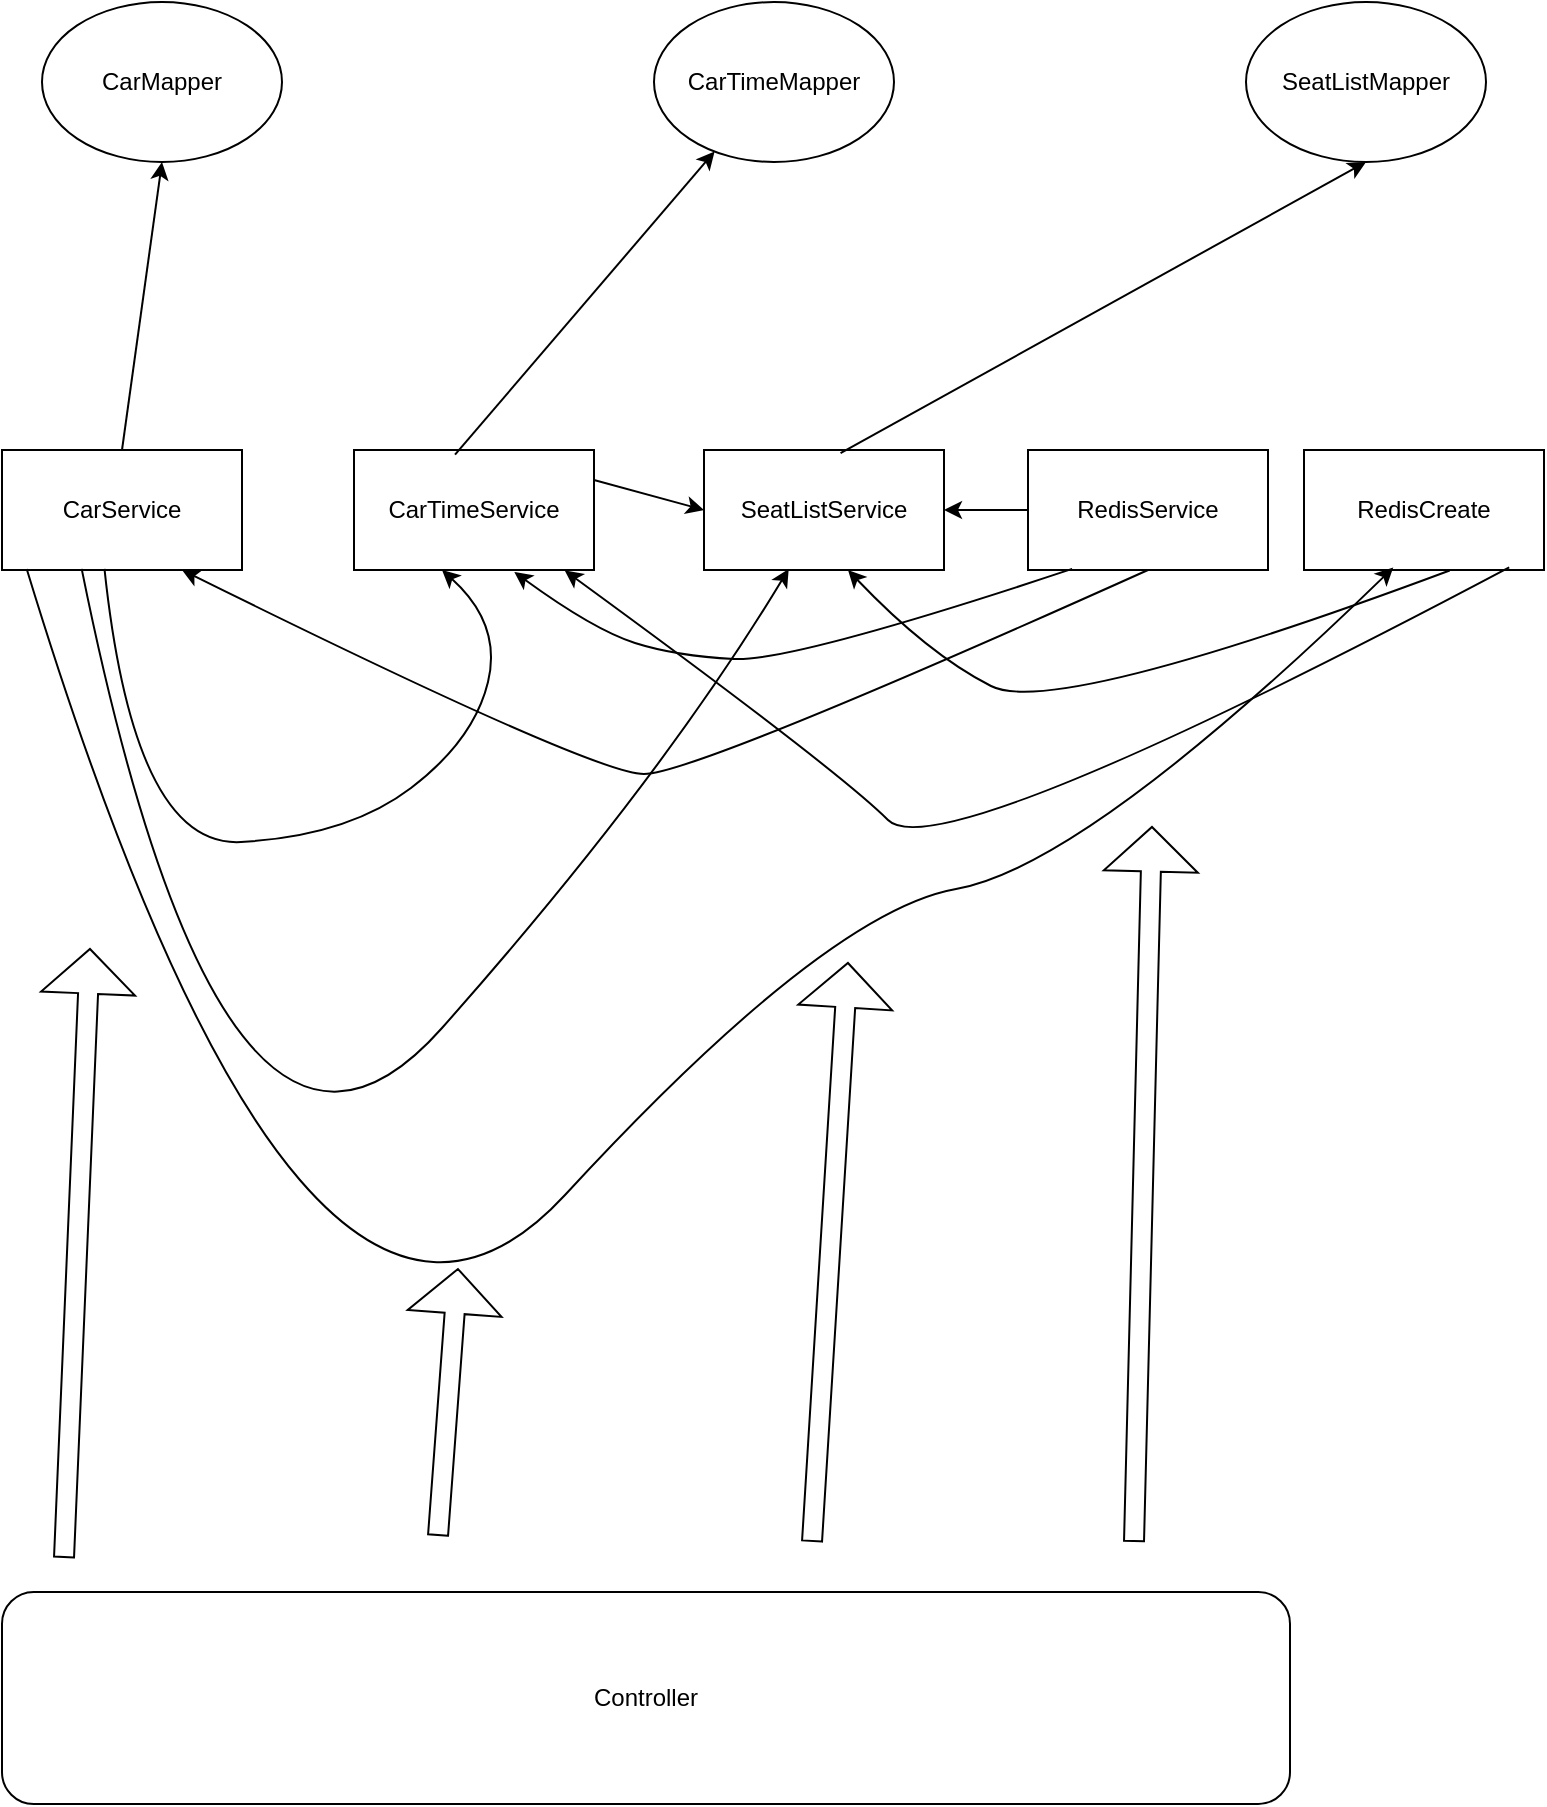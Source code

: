 <mxfile version="22.0.3" type="device">
  <diagram name="第 1 页" id="jt6VVJo7nu8GzwiU6wVw">
    <mxGraphModel dx="1295" dy="818" grid="0" gridSize="10" guides="1" tooltips="1" connect="1" arrows="1" fold="1" page="1" pageScale="1" pageWidth="827" pageHeight="1169" math="0" shadow="0">
      <root>
        <mxCell id="0" />
        <mxCell id="1" parent="0" />
        <mxCell id="-iyel2Dhyy-FO2goj3Bq-1" value="CarMapper" style="ellipse;whiteSpace=wrap;html=1;" vertex="1" parent="1">
          <mxGeometry x="69" y="88" width="120" height="80" as="geometry" />
        </mxCell>
        <mxCell id="-iyel2Dhyy-FO2goj3Bq-2" value="CarTimeMapper" style="ellipse;whiteSpace=wrap;html=1;" vertex="1" parent="1">
          <mxGeometry x="375" y="88" width="120" height="80" as="geometry" />
        </mxCell>
        <mxCell id="-iyel2Dhyy-FO2goj3Bq-3" value="SeatListMapper" style="ellipse;whiteSpace=wrap;html=1;" vertex="1" parent="1">
          <mxGeometry x="671" y="88" width="120" height="80" as="geometry" />
        </mxCell>
        <mxCell id="-iyel2Dhyy-FO2goj3Bq-5" value="CarService" style="rounded=0;whiteSpace=wrap;html=1;" vertex="1" parent="1">
          <mxGeometry x="49" y="312" width="120" height="60" as="geometry" />
        </mxCell>
        <mxCell id="-iyel2Dhyy-FO2goj3Bq-6" value="CarTimeService" style="rounded=0;whiteSpace=wrap;html=1;" vertex="1" parent="1">
          <mxGeometry x="225" y="312" width="120" height="60" as="geometry" />
        </mxCell>
        <mxCell id="-iyel2Dhyy-FO2goj3Bq-7" value="RedisCreate" style="rounded=0;whiteSpace=wrap;html=1;" vertex="1" parent="1">
          <mxGeometry x="700" y="312" width="120" height="60" as="geometry" />
        </mxCell>
        <mxCell id="-iyel2Dhyy-FO2goj3Bq-9" value="RedisService" style="rounded=0;whiteSpace=wrap;html=1;" vertex="1" parent="1">
          <mxGeometry x="562" y="312" width="120" height="60" as="geometry" />
        </mxCell>
        <mxCell id="-iyel2Dhyy-FO2goj3Bq-10" value="SeatListService" style="rounded=0;whiteSpace=wrap;html=1;" vertex="1" parent="1">
          <mxGeometry x="400" y="312" width="120" height="60" as="geometry" />
        </mxCell>
        <mxCell id="-iyel2Dhyy-FO2goj3Bq-14" value="" style="endArrow=classic;html=1;rounded=0;entryX=0.5;entryY=1;entryDx=0;entryDy=0;exitX=0.5;exitY=0;exitDx=0;exitDy=0;" edge="1" parent="1" source="-iyel2Dhyy-FO2goj3Bq-5" target="-iyel2Dhyy-FO2goj3Bq-1">
          <mxGeometry width="50" height="50" relative="1" as="geometry">
            <mxPoint x="364" y="250" as="sourcePoint" />
            <mxPoint x="414" y="200" as="targetPoint" />
          </mxGeometry>
        </mxCell>
        <mxCell id="-iyel2Dhyy-FO2goj3Bq-15" value="" style="curved=1;endArrow=classic;html=1;rounded=0;entryX=0.25;entryY=1;entryDx=0;entryDy=0;exitX=0.427;exitY=0.991;exitDx=0;exitDy=0;exitPerimeter=0;" edge="1" parent="1" source="-iyel2Dhyy-FO2goj3Bq-5">
          <mxGeometry width="50" height="50" relative="1" as="geometry">
            <mxPoint x="299" y="372" as="sourcePoint" />
            <mxPoint x="269" y="372" as="targetPoint" />
            <Array as="points">
              <mxPoint x="115" y="511" />
              <mxPoint x="222" y="505" />
              <mxPoint x="285" y="457" />
              <mxPoint x="299" y="399" />
            </Array>
          </mxGeometry>
        </mxCell>
        <mxCell id="-iyel2Dhyy-FO2goj3Bq-17" value="" style="curved=1;endArrow=classic;html=1;rounded=0;entryX=0.353;entryY=0.991;entryDx=0;entryDy=0;entryPerimeter=0;exitX=0.332;exitY=0.991;exitDx=0;exitDy=0;exitPerimeter=0;" edge="1" parent="1" source="-iyel2Dhyy-FO2goj3Bq-5" target="-iyel2Dhyy-FO2goj3Bq-10">
          <mxGeometry width="50" height="50" relative="1" as="geometry">
            <mxPoint x="364" y="440" as="sourcePoint" />
            <mxPoint x="414" y="390" as="targetPoint" />
            <Array as="points">
              <mxPoint x="160" y="724" />
              <mxPoint x="378" y="478" />
            </Array>
          </mxGeometry>
        </mxCell>
        <mxCell id="-iyel2Dhyy-FO2goj3Bq-18" value="" style="curved=1;endArrow=classic;html=1;rounded=0;entryX=0.372;entryY=0.979;entryDx=0;entryDy=0;entryPerimeter=0;exitX=0.103;exitY=0.991;exitDx=0;exitDy=0;exitPerimeter=0;" edge="1" parent="1" source="-iyel2Dhyy-FO2goj3Bq-5" target="-iyel2Dhyy-FO2goj3Bq-7">
          <mxGeometry width="50" height="50" relative="1" as="geometry">
            <mxPoint x="364" y="440" as="sourcePoint" />
            <mxPoint x="414" y="390" as="targetPoint" />
            <Array as="points">
              <mxPoint x="200" y="826" />
              <mxPoint x="461" y="543" />
              <mxPoint x="591" y="520" />
            </Array>
          </mxGeometry>
        </mxCell>
        <mxCell id="-iyel2Dhyy-FO2goj3Bq-19" value="" style="endArrow=classic;html=1;rounded=0;exitX=0.421;exitY=0.039;exitDx=0;exitDy=0;exitPerimeter=0;" edge="1" parent="1" source="-iyel2Dhyy-FO2goj3Bq-6" target="-iyel2Dhyy-FO2goj3Bq-2">
          <mxGeometry width="50" height="50" relative="1" as="geometry">
            <mxPoint x="364" y="307" as="sourcePoint" />
            <mxPoint x="414" y="257" as="targetPoint" />
          </mxGeometry>
        </mxCell>
        <mxCell id="-iyel2Dhyy-FO2goj3Bq-20" value="" style="endArrow=classic;html=1;rounded=0;entryX=0;entryY=0.5;entryDx=0;entryDy=0;exitX=1;exitY=0.25;exitDx=0;exitDy=0;" edge="1" parent="1" source="-iyel2Dhyy-FO2goj3Bq-6" target="-iyel2Dhyy-FO2goj3Bq-10">
          <mxGeometry width="50" height="50" relative="1" as="geometry">
            <mxPoint x="364" y="307" as="sourcePoint" />
            <mxPoint x="414" y="257" as="targetPoint" />
          </mxGeometry>
        </mxCell>
        <mxCell id="-iyel2Dhyy-FO2goj3Bq-21" value="" style="endArrow=classic;html=1;rounded=0;entryX=0.5;entryY=1;entryDx=0;entryDy=0;exitX=0.569;exitY=0.026;exitDx=0;exitDy=0;exitPerimeter=0;" edge="1" parent="1" source="-iyel2Dhyy-FO2goj3Bq-10" target="-iyel2Dhyy-FO2goj3Bq-3">
          <mxGeometry width="50" height="50" relative="1" as="geometry">
            <mxPoint x="364" y="402" as="sourcePoint" />
            <mxPoint x="414" y="352" as="targetPoint" />
          </mxGeometry>
        </mxCell>
        <mxCell id="-iyel2Dhyy-FO2goj3Bq-23" value="" style="curved=1;endArrow=classic;html=1;rounded=0;entryX=0.75;entryY=1;entryDx=0;entryDy=0;exitX=0.5;exitY=1;exitDx=0;exitDy=0;" edge="1" parent="1" source="-iyel2Dhyy-FO2goj3Bq-9" target="-iyel2Dhyy-FO2goj3Bq-5">
          <mxGeometry width="50" height="50" relative="1" as="geometry">
            <mxPoint x="327" y="500" as="sourcePoint" />
            <mxPoint x="377" y="450" as="targetPoint" />
            <Array as="points">
              <mxPoint x="395" y="474" />
              <mxPoint x="345" y="474" />
            </Array>
          </mxGeometry>
        </mxCell>
        <mxCell id="-iyel2Dhyy-FO2goj3Bq-24" value="" style="curved=1;endArrow=classic;html=1;rounded=0;entryX=0.668;entryY=1.017;entryDx=0;entryDy=0;entryPerimeter=0;exitX=0.184;exitY=0.991;exitDx=0;exitDy=0;exitPerimeter=0;" edge="1" parent="1" source="-iyel2Dhyy-FO2goj3Bq-9" target="-iyel2Dhyy-FO2goj3Bq-6">
          <mxGeometry width="50" height="50" relative="1" as="geometry">
            <mxPoint x="364" y="402" as="sourcePoint" />
            <mxPoint x="414" y="352" as="targetPoint" />
            <Array as="points">
              <mxPoint x="444" y="418" />
              <mxPoint x="386" y="415" />
              <mxPoint x="345" y="402" />
            </Array>
          </mxGeometry>
        </mxCell>
        <mxCell id="-iyel2Dhyy-FO2goj3Bq-25" value="" style="endArrow=classic;html=1;rounded=0;entryX=1;entryY=0.5;entryDx=0;entryDy=0;exitX=0;exitY=0.5;exitDx=0;exitDy=0;" edge="1" parent="1" source="-iyel2Dhyy-FO2goj3Bq-9" target="-iyel2Dhyy-FO2goj3Bq-10">
          <mxGeometry width="50" height="50" relative="1" as="geometry">
            <mxPoint x="364" y="402" as="sourcePoint" />
            <mxPoint x="414" y="352" as="targetPoint" />
          </mxGeometry>
        </mxCell>
        <mxCell id="-iyel2Dhyy-FO2goj3Bq-27" value="" style="curved=1;endArrow=classic;html=1;rounded=0;entryX=0.878;entryY=1.004;entryDx=0;entryDy=0;entryPerimeter=0;exitX=0.855;exitY=0.979;exitDx=0;exitDy=0;exitPerimeter=0;" edge="1" parent="1" source="-iyel2Dhyy-FO2goj3Bq-7" target="-iyel2Dhyy-FO2goj3Bq-6">
          <mxGeometry width="50" height="50" relative="1" as="geometry">
            <mxPoint x="467" y="522" as="sourcePoint" />
            <mxPoint x="517" y="472" as="targetPoint" />
            <Array as="points">
              <mxPoint x="517" y="522" />
              <mxPoint x="467" y="472" />
            </Array>
          </mxGeometry>
        </mxCell>
        <mxCell id="-iyel2Dhyy-FO2goj3Bq-30" value="" style="curved=1;endArrow=classic;html=1;rounded=0;entryX=0.6;entryY=1;entryDx=0;entryDy=0;entryPerimeter=0;exitX=0.607;exitY=1.004;exitDx=0;exitDy=0;exitPerimeter=0;" edge="1" parent="1" source="-iyel2Dhyy-FO2goj3Bq-7" target="-iyel2Dhyy-FO2goj3Bq-10">
          <mxGeometry width="50" height="50" relative="1" as="geometry">
            <mxPoint x="512" y="464" as="sourcePoint" />
            <mxPoint x="562" y="414" as="targetPoint" />
            <Array as="points">
              <mxPoint x="575" y="446" />
              <mxPoint x="512" y="414" />
            </Array>
          </mxGeometry>
        </mxCell>
        <mxCell id="-iyel2Dhyy-FO2goj3Bq-31" value="Controller" style="rounded=1;whiteSpace=wrap;html=1;" vertex="1" parent="1">
          <mxGeometry x="49" y="883" width="644" height="106" as="geometry" />
        </mxCell>
        <mxCell id="-iyel2Dhyy-FO2goj3Bq-36" value="" style="shape=flexArrow;endArrow=classic;html=1;rounded=0;endWidth=36;endSize=7.093;" edge="1" parent="1">
          <mxGeometry width="50" height="50" relative="1" as="geometry">
            <mxPoint x="80" y="866" as="sourcePoint" />
            <mxPoint x="93" y="561" as="targetPoint" />
          </mxGeometry>
        </mxCell>
        <mxCell id="-iyel2Dhyy-FO2goj3Bq-37" value="" style="shape=flexArrow;endArrow=classic;html=1;rounded=0;endWidth=36;endSize=7.093;" edge="1" parent="1">
          <mxGeometry width="50" height="50" relative="1" as="geometry">
            <mxPoint x="267" y="855" as="sourcePoint" />
            <mxPoint x="277" y="721" as="targetPoint" />
          </mxGeometry>
        </mxCell>
        <mxCell id="-iyel2Dhyy-FO2goj3Bq-38" value="" style="shape=flexArrow;endArrow=classic;html=1;rounded=0;endWidth=36;endSize=7.093;" edge="1" parent="1">
          <mxGeometry width="50" height="50" relative="1" as="geometry">
            <mxPoint x="454" y="858" as="sourcePoint" />
            <mxPoint x="472" y="568" as="targetPoint" />
          </mxGeometry>
        </mxCell>
        <mxCell id="-iyel2Dhyy-FO2goj3Bq-39" value="" style="shape=flexArrow;endArrow=classic;html=1;rounded=0;endWidth=36;endSize=7.093;" edge="1" parent="1">
          <mxGeometry width="50" height="50" relative="1" as="geometry">
            <mxPoint x="615" y="858" as="sourcePoint" />
            <mxPoint x="624" y="500" as="targetPoint" />
          </mxGeometry>
        </mxCell>
      </root>
    </mxGraphModel>
  </diagram>
</mxfile>
